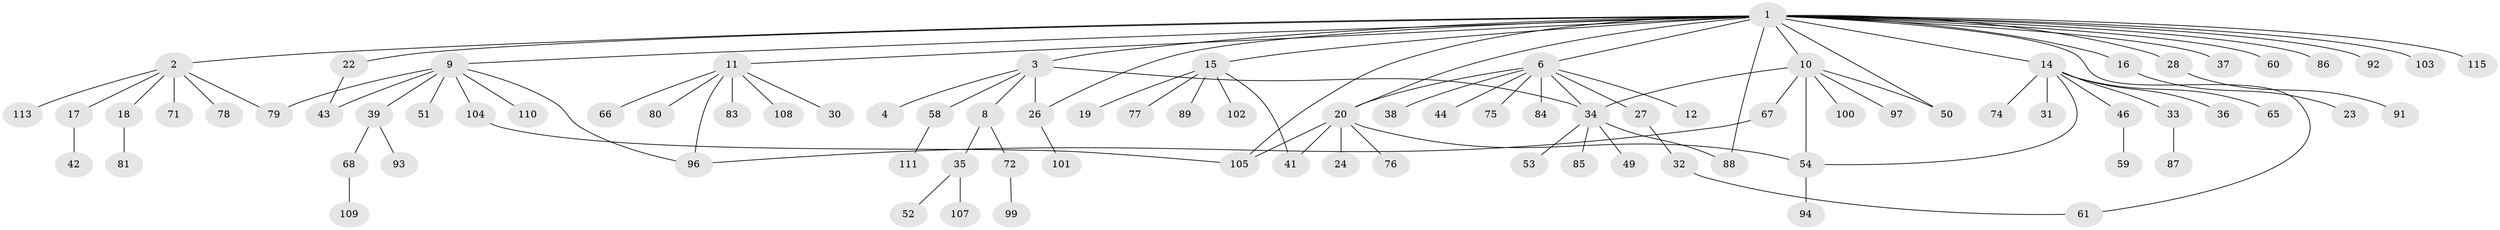 // original degree distribution, {13: 0.017391304347826087, 3: 0.09565217391304348, 8: 0.034782608695652174, 1: 0.5478260869565217, 10: 0.008695652173913044, 6: 0.02608695652173913, 9: 0.008695652173913044, 5: 0.008695652173913044, 2: 0.21739130434782608, 4: 0.034782608695652174}
// Generated by graph-tools (version 1.1) at 2025/11/02/27/25 16:11:14]
// undirected, 89 vertices, 104 edges
graph export_dot {
graph [start="1"]
  node [color=gray90,style=filled];
  1 [super="+5"];
  2 [super="+7"];
  3 [super="+13"];
  4;
  6 [super="+45"];
  8;
  9 [super="+21"];
  10 [super="+29"];
  11 [super="+40"];
  12;
  14 [super="+48"];
  15 [super="+73"];
  16;
  17 [super="+55"];
  18;
  19;
  20 [super="+25"];
  22 [super="+62"];
  23;
  24;
  26 [super="+56"];
  27;
  28;
  30;
  31;
  32 [super="+63"];
  33;
  34 [super="+95"];
  35 [super="+47"];
  36 [super="+90"];
  37;
  38;
  39 [super="+57"];
  41;
  42 [super="+64"];
  43;
  44;
  46;
  49;
  50;
  51;
  52;
  53;
  54;
  58 [super="+69"];
  59;
  60;
  61;
  65 [super="+70"];
  66;
  67 [super="+106"];
  68;
  71;
  72;
  74;
  75;
  76;
  77;
  78;
  79 [super="+82"];
  80;
  81 [super="+98"];
  83;
  84;
  85;
  86;
  87;
  88;
  89;
  91;
  92;
  93;
  94;
  96;
  97;
  99;
  100;
  101;
  102;
  103;
  104;
  105 [super="+114"];
  107;
  108;
  109 [super="+112"];
  110;
  111;
  113;
  115;
  1 -- 2;
  1 -- 3 [weight=2];
  1 -- 11;
  1 -- 16;
  1 -- 20;
  1 -- 26;
  1 -- 50;
  1 -- 61;
  1 -- 88;
  1 -- 103;
  1 -- 105;
  1 -- 115;
  1 -- 37;
  1 -- 6;
  1 -- 9;
  1 -- 10;
  1 -- 28;
  1 -- 14;
  1 -- 15;
  1 -- 92;
  1 -- 22;
  1 -- 86;
  1 -- 60;
  2 -- 18;
  2 -- 17;
  2 -- 113;
  2 -- 71;
  2 -- 78;
  2 -- 79;
  3 -- 4;
  3 -- 8;
  3 -- 26;
  3 -- 34;
  3 -- 58;
  6 -- 12;
  6 -- 20;
  6 -- 27;
  6 -- 34;
  6 -- 38;
  6 -- 44;
  6 -- 75;
  6 -- 84;
  8 -- 35;
  8 -- 72;
  9 -- 39;
  9 -- 43;
  9 -- 51;
  9 -- 96;
  9 -- 104;
  9 -- 110;
  9 -- 79;
  10 -- 50;
  10 -- 67;
  10 -- 100;
  10 -- 97;
  10 -- 34;
  10 -- 54;
  11 -- 30;
  11 -- 66;
  11 -- 80;
  11 -- 83;
  11 -- 96;
  11 -- 108;
  14 -- 31;
  14 -- 33;
  14 -- 36;
  14 -- 46;
  14 -- 54;
  14 -- 74;
  14 -- 65;
  15 -- 19;
  15 -- 41;
  15 -- 77;
  15 -- 102;
  15 -- 89;
  16 -- 23;
  17 -- 42;
  18 -- 81;
  20 -- 24;
  20 -- 41;
  20 -- 54;
  20 -- 76;
  20 -- 105;
  22 -- 43;
  26 -- 101;
  27 -- 32;
  28 -- 91;
  32 -- 61;
  33 -- 87;
  34 -- 49;
  34 -- 53;
  34 -- 85;
  34 -- 88;
  35 -- 107;
  35 -- 52;
  39 -- 68;
  39 -- 93;
  46 -- 59;
  54 -- 94;
  58 -- 111;
  67 -- 96;
  68 -- 109;
  72 -- 99;
  104 -- 105;
}
